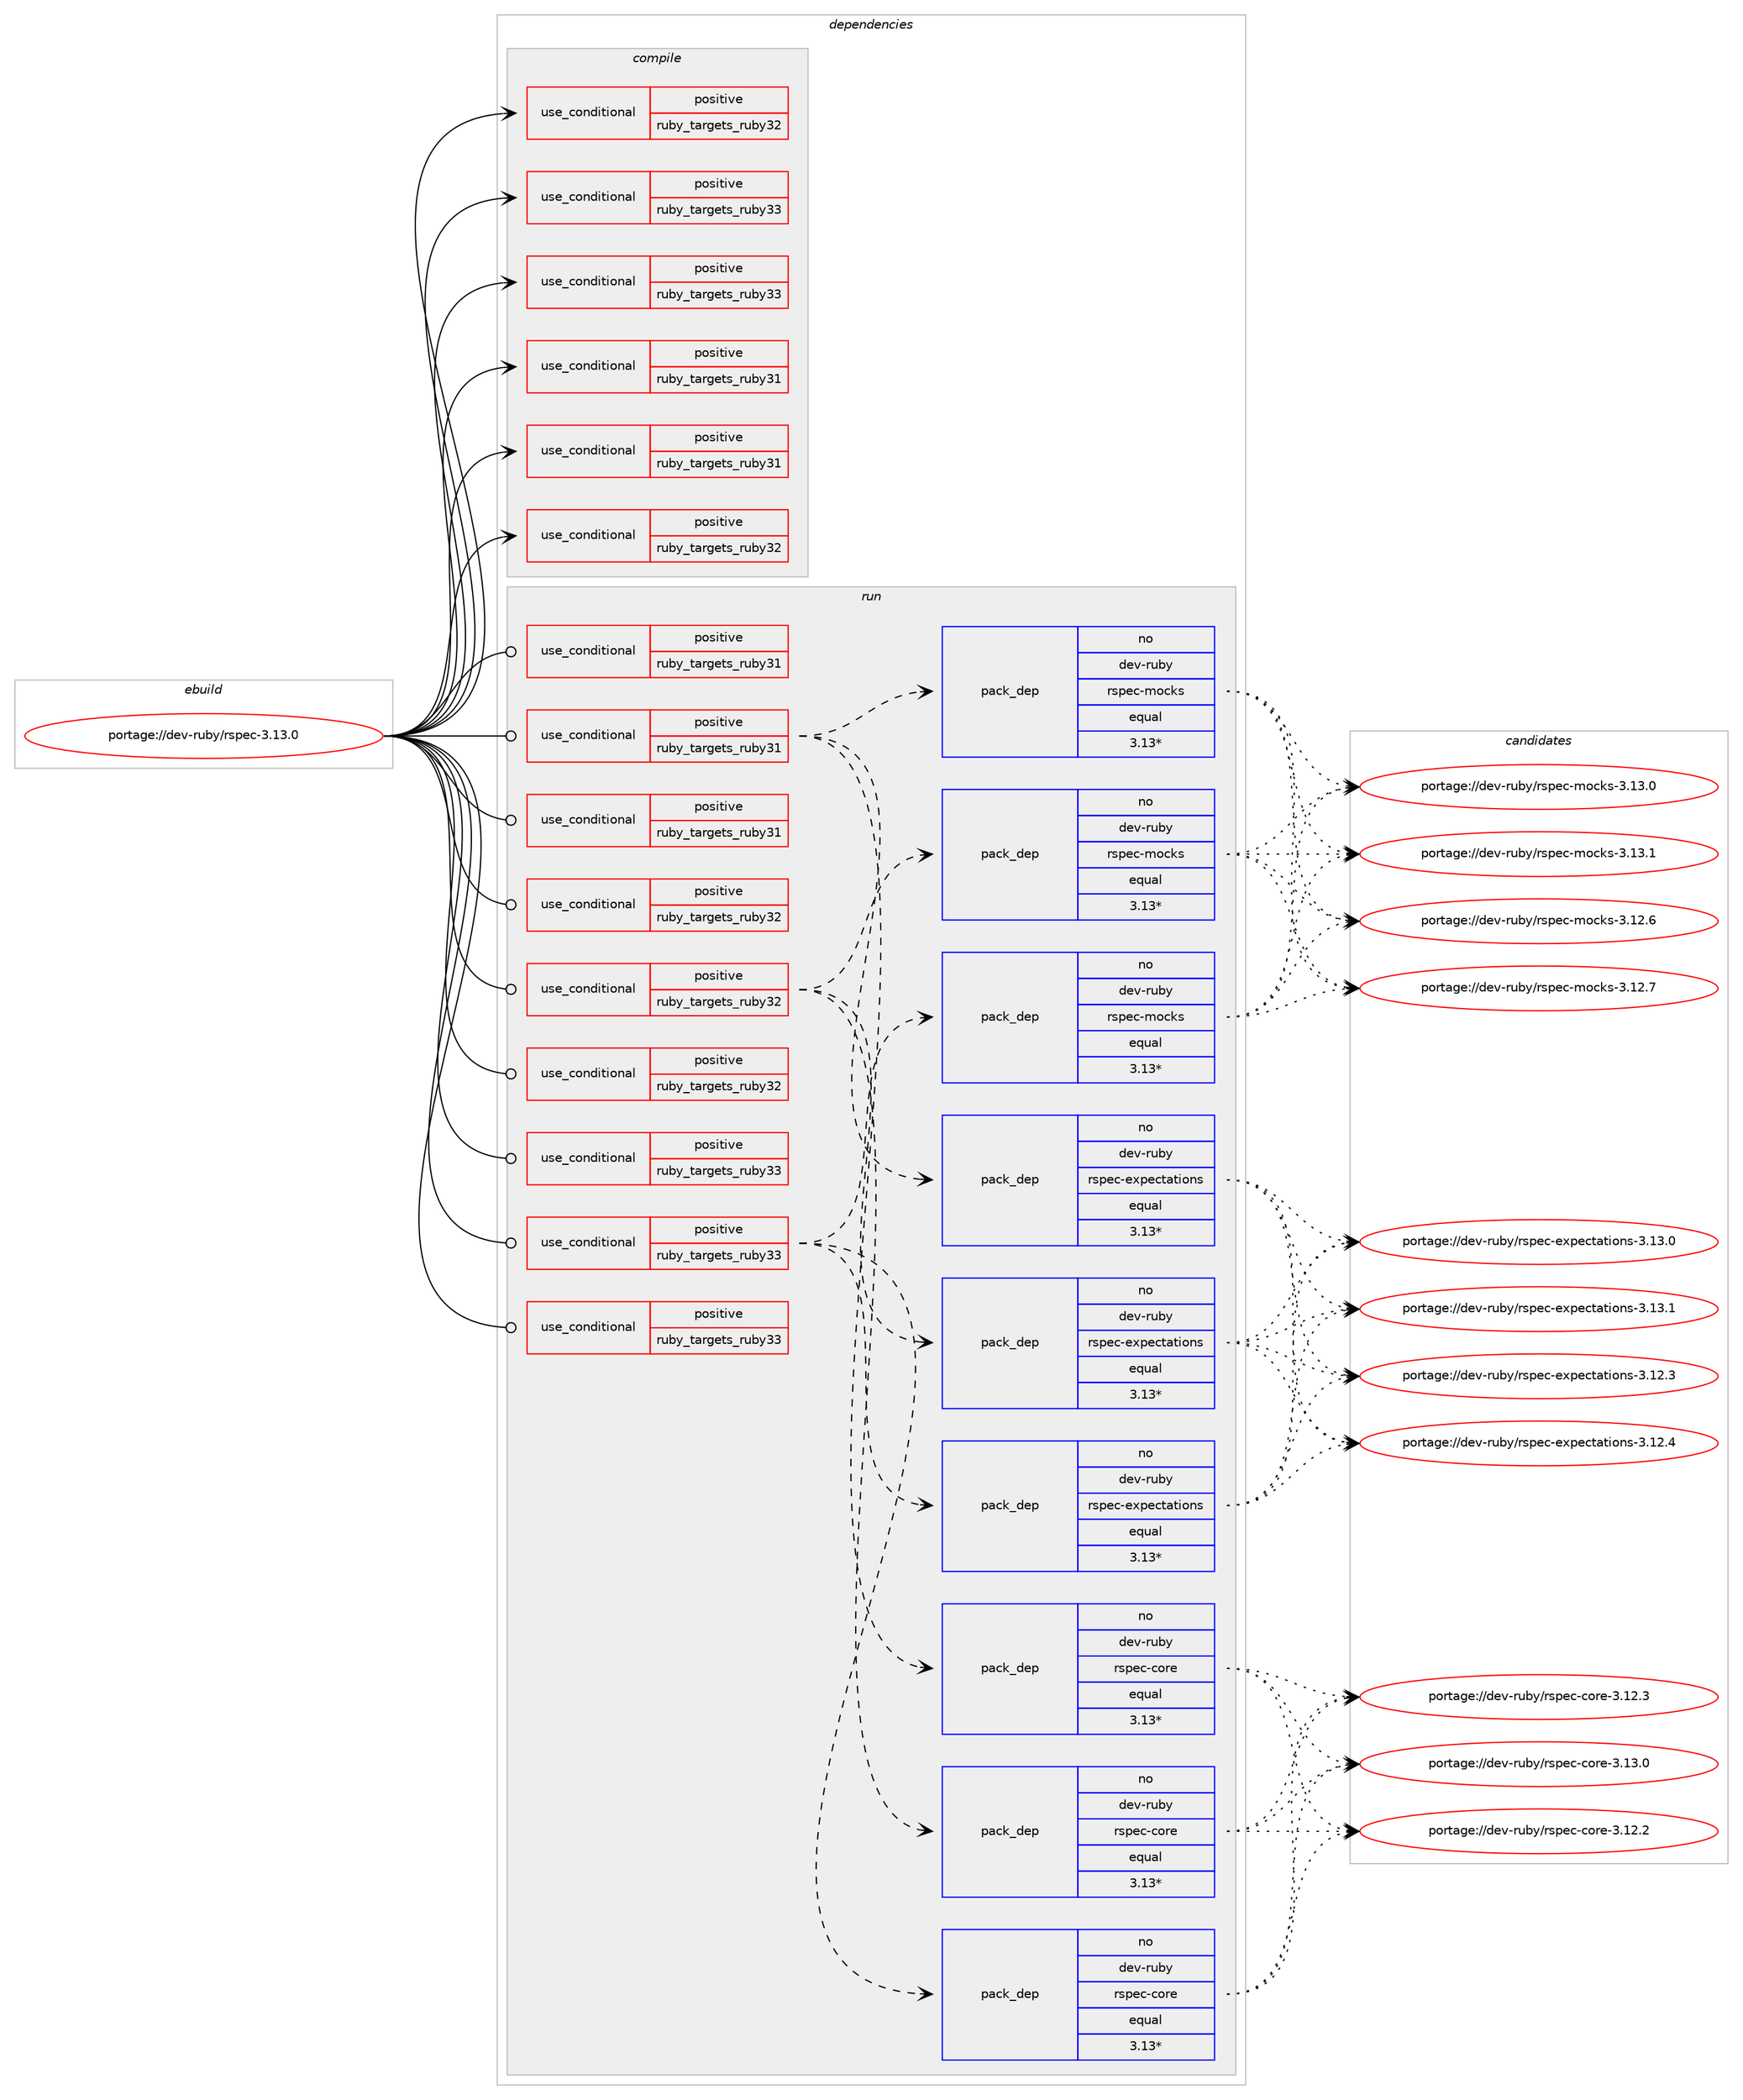 digraph prolog {

# *************
# Graph options
# *************

newrank=true;
concentrate=true;
compound=true;
graph [rankdir=LR,fontname=Helvetica,fontsize=10,ranksep=1.5];#, ranksep=2.5, nodesep=0.2];
edge  [arrowhead=vee];
node  [fontname=Helvetica,fontsize=10];

# **********
# The ebuild
# **********

subgraph cluster_leftcol {
color=gray;
rank=same;
label=<<i>ebuild</i>>;
id [label="portage://dev-ruby/rspec-3.13.0", color=red, width=4, href="../dev-ruby/rspec-3.13.0.svg"];
}

# ****************
# The dependencies
# ****************

subgraph cluster_midcol {
color=gray;
label=<<i>dependencies</i>>;
subgraph cluster_compile {
fillcolor="#eeeeee";
style=filled;
label=<<i>compile</i>>;
subgraph cond53420 {
dependency101994 [label=<<TABLE BORDER="0" CELLBORDER="1" CELLSPACING="0" CELLPADDING="4"><TR><TD ROWSPAN="3" CELLPADDING="10">use_conditional</TD></TR><TR><TD>positive</TD></TR><TR><TD>ruby_targets_ruby31</TD></TR></TABLE>>, shape=none, color=red];
# *** BEGIN UNKNOWN DEPENDENCY TYPE (TODO) ***
# dependency101994 -> package_dependency(portage://dev-ruby/rspec-3.13.0,install,no,dev-lang,ruby,none,[,,],[slot(3.1)],[])
# *** END UNKNOWN DEPENDENCY TYPE (TODO) ***

}
id:e -> dependency101994:w [weight=20,style="solid",arrowhead="vee"];
subgraph cond53421 {
dependency101995 [label=<<TABLE BORDER="0" CELLBORDER="1" CELLSPACING="0" CELLPADDING="4"><TR><TD ROWSPAN="3" CELLPADDING="10">use_conditional</TD></TR><TR><TD>positive</TD></TR><TR><TD>ruby_targets_ruby31</TD></TR></TABLE>>, shape=none, color=red];
# *** BEGIN UNKNOWN DEPENDENCY TYPE (TODO) ***
# dependency101995 -> package_dependency(portage://dev-ruby/rspec-3.13.0,install,no,virtual,rubygems,none,[,,],[],[use(enable(ruby_targets_ruby31),negative)])
# *** END UNKNOWN DEPENDENCY TYPE (TODO) ***

}
id:e -> dependency101995:w [weight=20,style="solid",arrowhead="vee"];
subgraph cond53422 {
dependency101996 [label=<<TABLE BORDER="0" CELLBORDER="1" CELLSPACING="0" CELLPADDING="4"><TR><TD ROWSPAN="3" CELLPADDING="10">use_conditional</TD></TR><TR><TD>positive</TD></TR><TR><TD>ruby_targets_ruby32</TD></TR></TABLE>>, shape=none, color=red];
# *** BEGIN UNKNOWN DEPENDENCY TYPE (TODO) ***
# dependency101996 -> package_dependency(portage://dev-ruby/rspec-3.13.0,install,no,dev-lang,ruby,none,[,,],[slot(3.2)],[])
# *** END UNKNOWN DEPENDENCY TYPE (TODO) ***

}
id:e -> dependency101996:w [weight=20,style="solid",arrowhead="vee"];
subgraph cond53423 {
dependency101997 [label=<<TABLE BORDER="0" CELLBORDER="1" CELLSPACING="0" CELLPADDING="4"><TR><TD ROWSPAN="3" CELLPADDING="10">use_conditional</TD></TR><TR><TD>positive</TD></TR><TR><TD>ruby_targets_ruby32</TD></TR></TABLE>>, shape=none, color=red];
# *** BEGIN UNKNOWN DEPENDENCY TYPE (TODO) ***
# dependency101997 -> package_dependency(portage://dev-ruby/rspec-3.13.0,install,no,virtual,rubygems,none,[,,],[],[use(enable(ruby_targets_ruby32),negative)])
# *** END UNKNOWN DEPENDENCY TYPE (TODO) ***

}
id:e -> dependency101997:w [weight=20,style="solid",arrowhead="vee"];
subgraph cond53424 {
dependency101998 [label=<<TABLE BORDER="0" CELLBORDER="1" CELLSPACING="0" CELLPADDING="4"><TR><TD ROWSPAN="3" CELLPADDING="10">use_conditional</TD></TR><TR><TD>positive</TD></TR><TR><TD>ruby_targets_ruby33</TD></TR></TABLE>>, shape=none, color=red];
# *** BEGIN UNKNOWN DEPENDENCY TYPE (TODO) ***
# dependency101998 -> package_dependency(portage://dev-ruby/rspec-3.13.0,install,no,dev-lang,ruby,none,[,,],[slot(3.3)],[])
# *** END UNKNOWN DEPENDENCY TYPE (TODO) ***

}
id:e -> dependency101998:w [weight=20,style="solid",arrowhead="vee"];
subgraph cond53425 {
dependency101999 [label=<<TABLE BORDER="0" CELLBORDER="1" CELLSPACING="0" CELLPADDING="4"><TR><TD ROWSPAN="3" CELLPADDING="10">use_conditional</TD></TR><TR><TD>positive</TD></TR><TR><TD>ruby_targets_ruby33</TD></TR></TABLE>>, shape=none, color=red];
# *** BEGIN UNKNOWN DEPENDENCY TYPE (TODO) ***
# dependency101999 -> package_dependency(portage://dev-ruby/rspec-3.13.0,install,no,virtual,rubygems,none,[,,],[],[use(enable(ruby_targets_ruby33),negative)])
# *** END UNKNOWN DEPENDENCY TYPE (TODO) ***

}
id:e -> dependency101999:w [weight=20,style="solid",arrowhead="vee"];
}
subgraph cluster_compileandrun {
fillcolor="#eeeeee";
style=filled;
label=<<i>compile and run</i>>;
}
subgraph cluster_run {
fillcolor="#eeeeee";
style=filled;
label=<<i>run</i>>;
subgraph cond53426 {
dependency102000 [label=<<TABLE BORDER="0" CELLBORDER="1" CELLSPACING="0" CELLPADDING="4"><TR><TD ROWSPAN="3" CELLPADDING="10">use_conditional</TD></TR><TR><TD>positive</TD></TR><TR><TD>ruby_targets_ruby31</TD></TR></TABLE>>, shape=none, color=red];
# *** BEGIN UNKNOWN DEPENDENCY TYPE (TODO) ***
# dependency102000 -> package_dependency(portage://dev-ruby/rspec-3.13.0,run,no,dev-lang,ruby,none,[,,],[slot(3.1)],[])
# *** END UNKNOWN DEPENDENCY TYPE (TODO) ***

}
id:e -> dependency102000:w [weight=20,style="solid",arrowhead="odot"];
subgraph cond53427 {
dependency102001 [label=<<TABLE BORDER="0" CELLBORDER="1" CELLSPACING="0" CELLPADDING="4"><TR><TD ROWSPAN="3" CELLPADDING="10">use_conditional</TD></TR><TR><TD>positive</TD></TR><TR><TD>ruby_targets_ruby31</TD></TR></TABLE>>, shape=none, color=red];
subgraph pack47244 {
dependency102002 [label=<<TABLE BORDER="0" CELLBORDER="1" CELLSPACING="0" CELLPADDING="4" WIDTH="220"><TR><TD ROWSPAN="6" CELLPADDING="30">pack_dep</TD></TR><TR><TD WIDTH="110">no</TD></TR><TR><TD>dev-ruby</TD></TR><TR><TD>rspec-core</TD></TR><TR><TD>equal</TD></TR><TR><TD>3.13*</TD></TR></TABLE>>, shape=none, color=blue];
}
dependency102001:e -> dependency102002:w [weight=20,style="dashed",arrowhead="vee"];
subgraph pack47245 {
dependency102003 [label=<<TABLE BORDER="0" CELLBORDER="1" CELLSPACING="0" CELLPADDING="4" WIDTH="220"><TR><TD ROWSPAN="6" CELLPADDING="30">pack_dep</TD></TR><TR><TD WIDTH="110">no</TD></TR><TR><TD>dev-ruby</TD></TR><TR><TD>rspec-expectations</TD></TR><TR><TD>equal</TD></TR><TR><TD>3.13*</TD></TR></TABLE>>, shape=none, color=blue];
}
dependency102001:e -> dependency102003:w [weight=20,style="dashed",arrowhead="vee"];
subgraph pack47246 {
dependency102004 [label=<<TABLE BORDER="0" CELLBORDER="1" CELLSPACING="0" CELLPADDING="4" WIDTH="220"><TR><TD ROWSPAN="6" CELLPADDING="30">pack_dep</TD></TR><TR><TD WIDTH="110">no</TD></TR><TR><TD>dev-ruby</TD></TR><TR><TD>rspec-mocks</TD></TR><TR><TD>equal</TD></TR><TR><TD>3.13*</TD></TR></TABLE>>, shape=none, color=blue];
}
dependency102001:e -> dependency102004:w [weight=20,style="dashed",arrowhead="vee"];
}
id:e -> dependency102001:w [weight=20,style="solid",arrowhead="odot"];
subgraph cond53428 {
dependency102005 [label=<<TABLE BORDER="0" CELLBORDER="1" CELLSPACING="0" CELLPADDING="4"><TR><TD ROWSPAN="3" CELLPADDING="10">use_conditional</TD></TR><TR><TD>positive</TD></TR><TR><TD>ruby_targets_ruby31</TD></TR></TABLE>>, shape=none, color=red];
# *** BEGIN UNKNOWN DEPENDENCY TYPE (TODO) ***
# dependency102005 -> package_dependency(portage://dev-ruby/rspec-3.13.0,run,no,virtual,rubygems,none,[,,],[],[use(enable(ruby_targets_ruby31),negative)])
# *** END UNKNOWN DEPENDENCY TYPE (TODO) ***

}
id:e -> dependency102005:w [weight=20,style="solid",arrowhead="odot"];
subgraph cond53429 {
dependency102006 [label=<<TABLE BORDER="0" CELLBORDER="1" CELLSPACING="0" CELLPADDING="4"><TR><TD ROWSPAN="3" CELLPADDING="10">use_conditional</TD></TR><TR><TD>positive</TD></TR><TR><TD>ruby_targets_ruby32</TD></TR></TABLE>>, shape=none, color=red];
# *** BEGIN UNKNOWN DEPENDENCY TYPE (TODO) ***
# dependency102006 -> package_dependency(portage://dev-ruby/rspec-3.13.0,run,no,dev-lang,ruby,none,[,,],[slot(3.2)],[])
# *** END UNKNOWN DEPENDENCY TYPE (TODO) ***

}
id:e -> dependency102006:w [weight=20,style="solid",arrowhead="odot"];
subgraph cond53430 {
dependency102007 [label=<<TABLE BORDER="0" CELLBORDER="1" CELLSPACING="0" CELLPADDING="4"><TR><TD ROWSPAN="3" CELLPADDING="10">use_conditional</TD></TR><TR><TD>positive</TD></TR><TR><TD>ruby_targets_ruby32</TD></TR></TABLE>>, shape=none, color=red];
subgraph pack47247 {
dependency102008 [label=<<TABLE BORDER="0" CELLBORDER="1" CELLSPACING="0" CELLPADDING="4" WIDTH="220"><TR><TD ROWSPAN="6" CELLPADDING="30">pack_dep</TD></TR><TR><TD WIDTH="110">no</TD></TR><TR><TD>dev-ruby</TD></TR><TR><TD>rspec-core</TD></TR><TR><TD>equal</TD></TR><TR><TD>3.13*</TD></TR></TABLE>>, shape=none, color=blue];
}
dependency102007:e -> dependency102008:w [weight=20,style="dashed",arrowhead="vee"];
subgraph pack47248 {
dependency102009 [label=<<TABLE BORDER="0" CELLBORDER="1" CELLSPACING="0" CELLPADDING="4" WIDTH="220"><TR><TD ROWSPAN="6" CELLPADDING="30">pack_dep</TD></TR><TR><TD WIDTH="110">no</TD></TR><TR><TD>dev-ruby</TD></TR><TR><TD>rspec-expectations</TD></TR><TR><TD>equal</TD></TR><TR><TD>3.13*</TD></TR></TABLE>>, shape=none, color=blue];
}
dependency102007:e -> dependency102009:w [weight=20,style="dashed",arrowhead="vee"];
subgraph pack47249 {
dependency102010 [label=<<TABLE BORDER="0" CELLBORDER="1" CELLSPACING="0" CELLPADDING="4" WIDTH="220"><TR><TD ROWSPAN="6" CELLPADDING="30">pack_dep</TD></TR><TR><TD WIDTH="110">no</TD></TR><TR><TD>dev-ruby</TD></TR><TR><TD>rspec-mocks</TD></TR><TR><TD>equal</TD></TR><TR><TD>3.13*</TD></TR></TABLE>>, shape=none, color=blue];
}
dependency102007:e -> dependency102010:w [weight=20,style="dashed",arrowhead="vee"];
}
id:e -> dependency102007:w [weight=20,style="solid",arrowhead="odot"];
subgraph cond53431 {
dependency102011 [label=<<TABLE BORDER="0" CELLBORDER="1" CELLSPACING="0" CELLPADDING="4"><TR><TD ROWSPAN="3" CELLPADDING="10">use_conditional</TD></TR><TR><TD>positive</TD></TR><TR><TD>ruby_targets_ruby32</TD></TR></TABLE>>, shape=none, color=red];
# *** BEGIN UNKNOWN DEPENDENCY TYPE (TODO) ***
# dependency102011 -> package_dependency(portage://dev-ruby/rspec-3.13.0,run,no,virtual,rubygems,none,[,,],[],[use(enable(ruby_targets_ruby32),negative)])
# *** END UNKNOWN DEPENDENCY TYPE (TODO) ***

}
id:e -> dependency102011:w [weight=20,style="solid",arrowhead="odot"];
subgraph cond53432 {
dependency102012 [label=<<TABLE BORDER="0" CELLBORDER="1" CELLSPACING="0" CELLPADDING="4"><TR><TD ROWSPAN="3" CELLPADDING="10">use_conditional</TD></TR><TR><TD>positive</TD></TR><TR><TD>ruby_targets_ruby33</TD></TR></TABLE>>, shape=none, color=red];
# *** BEGIN UNKNOWN DEPENDENCY TYPE (TODO) ***
# dependency102012 -> package_dependency(portage://dev-ruby/rspec-3.13.0,run,no,dev-lang,ruby,none,[,,],[slot(3.3)],[])
# *** END UNKNOWN DEPENDENCY TYPE (TODO) ***

}
id:e -> dependency102012:w [weight=20,style="solid",arrowhead="odot"];
subgraph cond53433 {
dependency102013 [label=<<TABLE BORDER="0" CELLBORDER="1" CELLSPACING="0" CELLPADDING="4"><TR><TD ROWSPAN="3" CELLPADDING="10">use_conditional</TD></TR><TR><TD>positive</TD></TR><TR><TD>ruby_targets_ruby33</TD></TR></TABLE>>, shape=none, color=red];
subgraph pack47250 {
dependency102014 [label=<<TABLE BORDER="0" CELLBORDER="1" CELLSPACING="0" CELLPADDING="4" WIDTH="220"><TR><TD ROWSPAN="6" CELLPADDING="30">pack_dep</TD></TR><TR><TD WIDTH="110">no</TD></TR><TR><TD>dev-ruby</TD></TR><TR><TD>rspec-core</TD></TR><TR><TD>equal</TD></TR><TR><TD>3.13*</TD></TR></TABLE>>, shape=none, color=blue];
}
dependency102013:e -> dependency102014:w [weight=20,style="dashed",arrowhead="vee"];
subgraph pack47251 {
dependency102015 [label=<<TABLE BORDER="0" CELLBORDER="1" CELLSPACING="0" CELLPADDING="4" WIDTH="220"><TR><TD ROWSPAN="6" CELLPADDING="30">pack_dep</TD></TR><TR><TD WIDTH="110">no</TD></TR><TR><TD>dev-ruby</TD></TR><TR><TD>rspec-expectations</TD></TR><TR><TD>equal</TD></TR><TR><TD>3.13*</TD></TR></TABLE>>, shape=none, color=blue];
}
dependency102013:e -> dependency102015:w [weight=20,style="dashed",arrowhead="vee"];
subgraph pack47252 {
dependency102016 [label=<<TABLE BORDER="0" CELLBORDER="1" CELLSPACING="0" CELLPADDING="4" WIDTH="220"><TR><TD ROWSPAN="6" CELLPADDING="30">pack_dep</TD></TR><TR><TD WIDTH="110">no</TD></TR><TR><TD>dev-ruby</TD></TR><TR><TD>rspec-mocks</TD></TR><TR><TD>equal</TD></TR><TR><TD>3.13*</TD></TR></TABLE>>, shape=none, color=blue];
}
dependency102013:e -> dependency102016:w [weight=20,style="dashed",arrowhead="vee"];
}
id:e -> dependency102013:w [weight=20,style="solid",arrowhead="odot"];
subgraph cond53434 {
dependency102017 [label=<<TABLE BORDER="0" CELLBORDER="1" CELLSPACING="0" CELLPADDING="4"><TR><TD ROWSPAN="3" CELLPADDING="10">use_conditional</TD></TR><TR><TD>positive</TD></TR><TR><TD>ruby_targets_ruby33</TD></TR></TABLE>>, shape=none, color=red];
# *** BEGIN UNKNOWN DEPENDENCY TYPE (TODO) ***
# dependency102017 -> package_dependency(portage://dev-ruby/rspec-3.13.0,run,no,virtual,rubygems,none,[,,],[],[use(enable(ruby_targets_ruby33),negative)])
# *** END UNKNOWN DEPENDENCY TYPE (TODO) ***

}
id:e -> dependency102017:w [weight=20,style="solid",arrowhead="odot"];
}
}

# **************
# The candidates
# **************

subgraph cluster_choices {
rank=same;
color=gray;
label=<<i>candidates</i>>;

subgraph choice47244 {
color=black;
nodesep=1;
choice10010111845114117981214711411511210199459911111410145514649504650 [label="portage://dev-ruby/rspec-core-3.12.2", color=red, width=4,href="../dev-ruby/rspec-core-3.12.2.svg"];
choice10010111845114117981214711411511210199459911111410145514649504651 [label="portage://dev-ruby/rspec-core-3.12.3", color=red, width=4,href="../dev-ruby/rspec-core-3.12.3.svg"];
choice10010111845114117981214711411511210199459911111410145514649514648 [label="portage://dev-ruby/rspec-core-3.13.0", color=red, width=4,href="../dev-ruby/rspec-core-3.13.0.svg"];
dependency102002:e -> choice10010111845114117981214711411511210199459911111410145514649504650:w [style=dotted,weight="100"];
dependency102002:e -> choice10010111845114117981214711411511210199459911111410145514649504651:w [style=dotted,weight="100"];
dependency102002:e -> choice10010111845114117981214711411511210199459911111410145514649514648:w [style=dotted,weight="100"];
}
subgraph choice47245 {
color=black;
nodesep=1;
choice1001011184511411798121471141151121019945101120112101991169711610511111011545514649504651 [label="portage://dev-ruby/rspec-expectations-3.12.3", color=red, width=4,href="../dev-ruby/rspec-expectations-3.12.3.svg"];
choice1001011184511411798121471141151121019945101120112101991169711610511111011545514649504652 [label="portage://dev-ruby/rspec-expectations-3.12.4", color=red, width=4,href="../dev-ruby/rspec-expectations-3.12.4.svg"];
choice1001011184511411798121471141151121019945101120112101991169711610511111011545514649514648 [label="portage://dev-ruby/rspec-expectations-3.13.0", color=red, width=4,href="../dev-ruby/rspec-expectations-3.13.0.svg"];
choice1001011184511411798121471141151121019945101120112101991169711610511111011545514649514649 [label="portage://dev-ruby/rspec-expectations-3.13.1", color=red, width=4,href="../dev-ruby/rspec-expectations-3.13.1.svg"];
dependency102003:e -> choice1001011184511411798121471141151121019945101120112101991169711610511111011545514649504651:w [style=dotted,weight="100"];
dependency102003:e -> choice1001011184511411798121471141151121019945101120112101991169711610511111011545514649504652:w [style=dotted,weight="100"];
dependency102003:e -> choice1001011184511411798121471141151121019945101120112101991169711610511111011545514649514648:w [style=dotted,weight="100"];
dependency102003:e -> choice1001011184511411798121471141151121019945101120112101991169711610511111011545514649514649:w [style=dotted,weight="100"];
}
subgraph choice47246 {
color=black;
nodesep=1;
choice10010111845114117981214711411511210199451091119910711545514649504654 [label="portage://dev-ruby/rspec-mocks-3.12.6", color=red, width=4,href="../dev-ruby/rspec-mocks-3.12.6.svg"];
choice10010111845114117981214711411511210199451091119910711545514649504655 [label="portage://dev-ruby/rspec-mocks-3.12.7", color=red, width=4,href="../dev-ruby/rspec-mocks-3.12.7.svg"];
choice10010111845114117981214711411511210199451091119910711545514649514648 [label="portage://dev-ruby/rspec-mocks-3.13.0", color=red, width=4,href="../dev-ruby/rspec-mocks-3.13.0.svg"];
choice10010111845114117981214711411511210199451091119910711545514649514649 [label="portage://dev-ruby/rspec-mocks-3.13.1", color=red, width=4,href="../dev-ruby/rspec-mocks-3.13.1.svg"];
dependency102004:e -> choice10010111845114117981214711411511210199451091119910711545514649504654:w [style=dotted,weight="100"];
dependency102004:e -> choice10010111845114117981214711411511210199451091119910711545514649504655:w [style=dotted,weight="100"];
dependency102004:e -> choice10010111845114117981214711411511210199451091119910711545514649514648:w [style=dotted,weight="100"];
dependency102004:e -> choice10010111845114117981214711411511210199451091119910711545514649514649:w [style=dotted,weight="100"];
}
subgraph choice47247 {
color=black;
nodesep=1;
choice10010111845114117981214711411511210199459911111410145514649504650 [label="portage://dev-ruby/rspec-core-3.12.2", color=red, width=4,href="../dev-ruby/rspec-core-3.12.2.svg"];
choice10010111845114117981214711411511210199459911111410145514649504651 [label="portage://dev-ruby/rspec-core-3.12.3", color=red, width=4,href="../dev-ruby/rspec-core-3.12.3.svg"];
choice10010111845114117981214711411511210199459911111410145514649514648 [label="portage://dev-ruby/rspec-core-3.13.0", color=red, width=4,href="../dev-ruby/rspec-core-3.13.0.svg"];
dependency102008:e -> choice10010111845114117981214711411511210199459911111410145514649504650:w [style=dotted,weight="100"];
dependency102008:e -> choice10010111845114117981214711411511210199459911111410145514649504651:w [style=dotted,weight="100"];
dependency102008:e -> choice10010111845114117981214711411511210199459911111410145514649514648:w [style=dotted,weight="100"];
}
subgraph choice47248 {
color=black;
nodesep=1;
choice1001011184511411798121471141151121019945101120112101991169711610511111011545514649504651 [label="portage://dev-ruby/rspec-expectations-3.12.3", color=red, width=4,href="../dev-ruby/rspec-expectations-3.12.3.svg"];
choice1001011184511411798121471141151121019945101120112101991169711610511111011545514649504652 [label="portage://dev-ruby/rspec-expectations-3.12.4", color=red, width=4,href="../dev-ruby/rspec-expectations-3.12.4.svg"];
choice1001011184511411798121471141151121019945101120112101991169711610511111011545514649514648 [label="portage://dev-ruby/rspec-expectations-3.13.0", color=red, width=4,href="../dev-ruby/rspec-expectations-3.13.0.svg"];
choice1001011184511411798121471141151121019945101120112101991169711610511111011545514649514649 [label="portage://dev-ruby/rspec-expectations-3.13.1", color=red, width=4,href="../dev-ruby/rspec-expectations-3.13.1.svg"];
dependency102009:e -> choice1001011184511411798121471141151121019945101120112101991169711610511111011545514649504651:w [style=dotted,weight="100"];
dependency102009:e -> choice1001011184511411798121471141151121019945101120112101991169711610511111011545514649504652:w [style=dotted,weight="100"];
dependency102009:e -> choice1001011184511411798121471141151121019945101120112101991169711610511111011545514649514648:w [style=dotted,weight="100"];
dependency102009:e -> choice1001011184511411798121471141151121019945101120112101991169711610511111011545514649514649:w [style=dotted,weight="100"];
}
subgraph choice47249 {
color=black;
nodesep=1;
choice10010111845114117981214711411511210199451091119910711545514649504654 [label="portage://dev-ruby/rspec-mocks-3.12.6", color=red, width=4,href="../dev-ruby/rspec-mocks-3.12.6.svg"];
choice10010111845114117981214711411511210199451091119910711545514649504655 [label="portage://dev-ruby/rspec-mocks-3.12.7", color=red, width=4,href="../dev-ruby/rspec-mocks-3.12.7.svg"];
choice10010111845114117981214711411511210199451091119910711545514649514648 [label="portage://dev-ruby/rspec-mocks-3.13.0", color=red, width=4,href="../dev-ruby/rspec-mocks-3.13.0.svg"];
choice10010111845114117981214711411511210199451091119910711545514649514649 [label="portage://dev-ruby/rspec-mocks-3.13.1", color=red, width=4,href="../dev-ruby/rspec-mocks-3.13.1.svg"];
dependency102010:e -> choice10010111845114117981214711411511210199451091119910711545514649504654:w [style=dotted,weight="100"];
dependency102010:e -> choice10010111845114117981214711411511210199451091119910711545514649504655:w [style=dotted,weight="100"];
dependency102010:e -> choice10010111845114117981214711411511210199451091119910711545514649514648:w [style=dotted,weight="100"];
dependency102010:e -> choice10010111845114117981214711411511210199451091119910711545514649514649:w [style=dotted,weight="100"];
}
subgraph choice47250 {
color=black;
nodesep=1;
choice10010111845114117981214711411511210199459911111410145514649504650 [label="portage://dev-ruby/rspec-core-3.12.2", color=red, width=4,href="../dev-ruby/rspec-core-3.12.2.svg"];
choice10010111845114117981214711411511210199459911111410145514649504651 [label="portage://dev-ruby/rspec-core-3.12.3", color=red, width=4,href="../dev-ruby/rspec-core-3.12.3.svg"];
choice10010111845114117981214711411511210199459911111410145514649514648 [label="portage://dev-ruby/rspec-core-3.13.0", color=red, width=4,href="../dev-ruby/rspec-core-3.13.0.svg"];
dependency102014:e -> choice10010111845114117981214711411511210199459911111410145514649504650:w [style=dotted,weight="100"];
dependency102014:e -> choice10010111845114117981214711411511210199459911111410145514649504651:w [style=dotted,weight="100"];
dependency102014:e -> choice10010111845114117981214711411511210199459911111410145514649514648:w [style=dotted,weight="100"];
}
subgraph choice47251 {
color=black;
nodesep=1;
choice1001011184511411798121471141151121019945101120112101991169711610511111011545514649504651 [label="portage://dev-ruby/rspec-expectations-3.12.3", color=red, width=4,href="../dev-ruby/rspec-expectations-3.12.3.svg"];
choice1001011184511411798121471141151121019945101120112101991169711610511111011545514649504652 [label="portage://dev-ruby/rspec-expectations-3.12.4", color=red, width=4,href="../dev-ruby/rspec-expectations-3.12.4.svg"];
choice1001011184511411798121471141151121019945101120112101991169711610511111011545514649514648 [label="portage://dev-ruby/rspec-expectations-3.13.0", color=red, width=4,href="../dev-ruby/rspec-expectations-3.13.0.svg"];
choice1001011184511411798121471141151121019945101120112101991169711610511111011545514649514649 [label="portage://dev-ruby/rspec-expectations-3.13.1", color=red, width=4,href="../dev-ruby/rspec-expectations-3.13.1.svg"];
dependency102015:e -> choice1001011184511411798121471141151121019945101120112101991169711610511111011545514649504651:w [style=dotted,weight="100"];
dependency102015:e -> choice1001011184511411798121471141151121019945101120112101991169711610511111011545514649504652:w [style=dotted,weight="100"];
dependency102015:e -> choice1001011184511411798121471141151121019945101120112101991169711610511111011545514649514648:w [style=dotted,weight="100"];
dependency102015:e -> choice1001011184511411798121471141151121019945101120112101991169711610511111011545514649514649:w [style=dotted,weight="100"];
}
subgraph choice47252 {
color=black;
nodesep=1;
choice10010111845114117981214711411511210199451091119910711545514649504654 [label="portage://dev-ruby/rspec-mocks-3.12.6", color=red, width=4,href="../dev-ruby/rspec-mocks-3.12.6.svg"];
choice10010111845114117981214711411511210199451091119910711545514649504655 [label="portage://dev-ruby/rspec-mocks-3.12.7", color=red, width=4,href="../dev-ruby/rspec-mocks-3.12.7.svg"];
choice10010111845114117981214711411511210199451091119910711545514649514648 [label="portage://dev-ruby/rspec-mocks-3.13.0", color=red, width=4,href="../dev-ruby/rspec-mocks-3.13.0.svg"];
choice10010111845114117981214711411511210199451091119910711545514649514649 [label="portage://dev-ruby/rspec-mocks-3.13.1", color=red, width=4,href="../dev-ruby/rspec-mocks-3.13.1.svg"];
dependency102016:e -> choice10010111845114117981214711411511210199451091119910711545514649504654:w [style=dotted,weight="100"];
dependency102016:e -> choice10010111845114117981214711411511210199451091119910711545514649504655:w [style=dotted,weight="100"];
dependency102016:e -> choice10010111845114117981214711411511210199451091119910711545514649514648:w [style=dotted,weight="100"];
dependency102016:e -> choice10010111845114117981214711411511210199451091119910711545514649514649:w [style=dotted,weight="100"];
}
}

}
